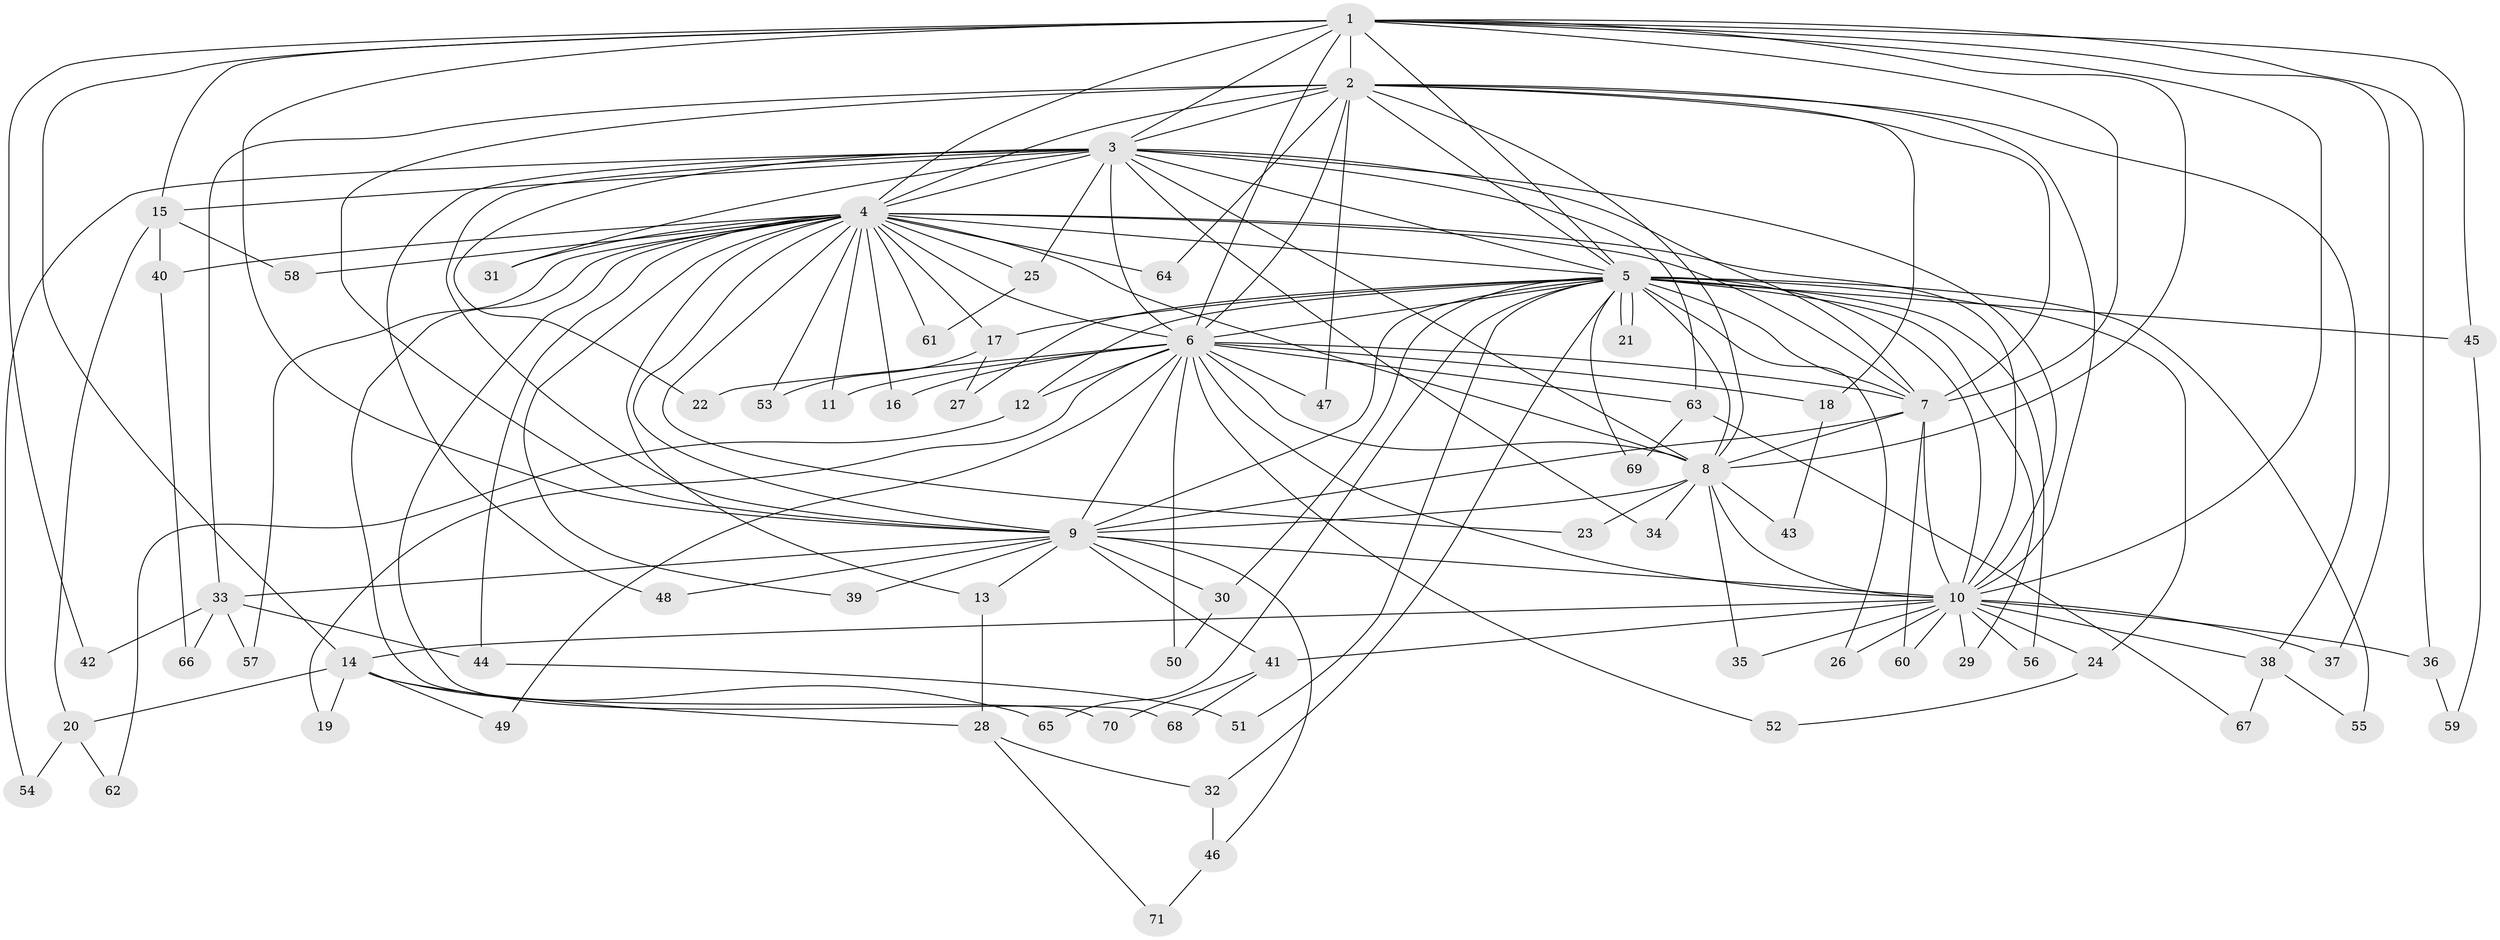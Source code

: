 // coarse degree distribution, {12: 0.018867924528301886, 18: 0.03773584905660377, 15: 0.018867924528301886, 25: 0.018867924528301886, 21: 0.018867924528301886, 10: 0.018867924528301886, 17: 0.018867924528301886, 2: 0.49056603773584906, 3: 0.2641509433962264, 7: 0.018867924528301886, 5: 0.018867924528301886, 4: 0.05660377358490566}
// Generated by graph-tools (version 1.1) at 2025/41/03/06/25 10:41:42]
// undirected, 71 vertices, 167 edges
graph export_dot {
graph [start="1"]
  node [color=gray90,style=filled];
  1;
  2;
  3;
  4;
  5;
  6;
  7;
  8;
  9;
  10;
  11;
  12;
  13;
  14;
  15;
  16;
  17;
  18;
  19;
  20;
  21;
  22;
  23;
  24;
  25;
  26;
  27;
  28;
  29;
  30;
  31;
  32;
  33;
  34;
  35;
  36;
  37;
  38;
  39;
  40;
  41;
  42;
  43;
  44;
  45;
  46;
  47;
  48;
  49;
  50;
  51;
  52;
  53;
  54;
  55;
  56;
  57;
  58;
  59;
  60;
  61;
  62;
  63;
  64;
  65;
  66;
  67;
  68;
  69;
  70;
  71;
  1 -- 2;
  1 -- 3;
  1 -- 4;
  1 -- 5;
  1 -- 6;
  1 -- 7;
  1 -- 8;
  1 -- 9;
  1 -- 10;
  1 -- 14;
  1 -- 15;
  1 -- 36;
  1 -- 37;
  1 -- 42;
  1 -- 45;
  2 -- 3;
  2 -- 4;
  2 -- 5;
  2 -- 6;
  2 -- 7;
  2 -- 8;
  2 -- 9;
  2 -- 10;
  2 -- 18;
  2 -- 33;
  2 -- 38;
  2 -- 47;
  2 -- 64;
  3 -- 4;
  3 -- 5;
  3 -- 6;
  3 -- 7;
  3 -- 8;
  3 -- 9;
  3 -- 10;
  3 -- 15;
  3 -- 22;
  3 -- 25;
  3 -- 31;
  3 -- 34;
  3 -- 48;
  3 -- 54;
  3 -- 63;
  4 -- 5;
  4 -- 6;
  4 -- 7;
  4 -- 8;
  4 -- 9;
  4 -- 10;
  4 -- 11;
  4 -- 13;
  4 -- 16;
  4 -- 17;
  4 -- 23;
  4 -- 25;
  4 -- 31;
  4 -- 39;
  4 -- 40;
  4 -- 44;
  4 -- 53;
  4 -- 57;
  4 -- 58;
  4 -- 61;
  4 -- 64;
  4 -- 68;
  4 -- 70;
  5 -- 6;
  5 -- 7;
  5 -- 8;
  5 -- 9;
  5 -- 10;
  5 -- 12;
  5 -- 17;
  5 -- 21;
  5 -- 21;
  5 -- 24;
  5 -- 26;
  5 -- 27;
  5 -- 29;
  5 -- 30;
  5 -- 32;
  5 -- 45;
  5 -- 51;
  5 -- 55;
  5 -- 56;
  5 -- 65;
  5 -- 69;
  6 -- 7;
  6 -- 8;
  6 -- 9;
  6 -- 10;
  6 -- 11;
  6 -- 12;
  6 -- 16;
  6 -- 18;
  6 -- 19;
  6 -- 22;
  6 -- 47;
  6 -- 49;
  6 -- 50;
  6 -- 52;
  6 -- 63;
  7 -- 8;
  7 -- 9;
  7 -- 10;
  7 -- 60;
  8 -- 9;
  8 -- 10;
  8 -- 23;
  8 -- 34;
  8 -- 35;
  8 -- 43;
  9 -- 10;
  9 -- 13;
  9 -- 30;
  9 -- 33;
  9 -- 39;
  9 -- 41;
  9 -- 46;
  9 -- 48;
  10 -- 14;
  10 -- 24;
  10 -- 26;
  10 -- 29;
  10 -- 35;
  10 -- 36;
  10 -- 37;
  10 -- 38;
  10 -- 41;
  10 -- 56;
  10 -- 60;
  12 -- 62;
  13 -- 28;
  14 -- 19;
  14 -- 20;
  14 -- 28;
  14 -- 49;
  14 -- 65;
  15 -- 20;
  15 -- 40;
  15 -- 58;
  17 -- 27;
  17 -- 53;
  18 -- 43;
  20 -- 54;
  20 -- 62;
  24 -- 52;
  25 -- 61;
  28 -- 32;
  28 -- 71;
  30 -- 50;
  32 -- 46;
  33 -- 42;
  33 -- 44;
  33 -- 57;
  33 -- 66;
  36 -- 59;
  38 -- 55;
  38 -- 67;
  40 -- 66;
  41 -- 68;
  41 -- 70;
  44 -- 51;
  45 -- 59;
  46 -- 71;
  63 -- 67;
  63 -- 69;
}
